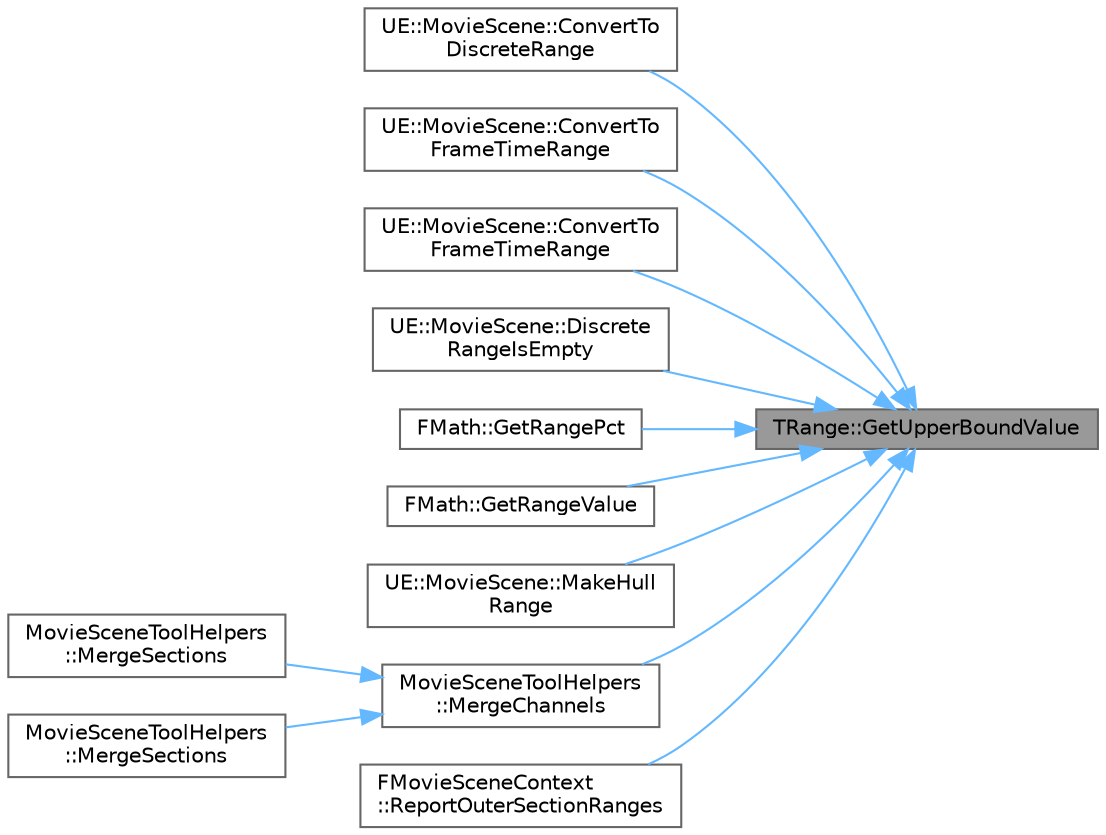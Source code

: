 digraph "TRange::GetUpperBoundValue"
{
 // INTERACTIVE_SVG=YES
 // LATEX_PDF_SIZE
  bgcolor="transparent";
  edge [fontname=Helvetica,fontsize=10,labelfontname=Helvetica,labelfontsize=10];
  node [fontname=Helvetica,fontsize=10,shape=box,height=0.2,width=0.4];
  rankdir="RL";
  Node1 [id="Node000001",label="TRange::GetUpperBoundValue",height=0.2,width=0.4,color="gray40", fillcolor="grey60", style="filled", fontcolor="black",tooltip="Get the value of the upper bound."];
  Node1 -> Node2 [id="edge1_Node000001_Node000002",dir="back",color="steelblue1",style="solid",tooltip=" "];
  Node2 [id="Node000002",label="UE::MovieScene::ConvertTo\lDiscreteRange",height=0.2,width=0.4,color="grey40", fillcolor="white", style="filled",URL="$d1/dd1/namespaceUE_1_1MovieScene.html#aaef86ae749ebe83e70863057c1f0521c",tooltip=" "];
  Node1 -> Node3 [id="edge2_Node000001_Node000003",dir="back",color="steelblue1",style="solid",tooltip=" "];
  Node3 [id="Node000003",label="UE::MovieScene::ConvertTo\lFrameTimeRange",height=0.2,width=0.4,color="grey40", fillcolor="white", style="filled",URL="$d1/dd1/namespaceUE_1_1MovieScene.html#a7fe97ce798941ef0609c5472cb3e3d72",tooltip="Convert a frame number range into a frame time range."];
  Node1 -> Node4 [id="edge3_Node000001_Node000004",dir="back",color="steelblue1",style="solid",tooltip=" "];
  Node4 [id="Node000004",label="UE::MovieScene::ConvertTo\lFrameTimeRange",height=0.2,width=0.4,color="grey40", fillcolor="white", style="filled",URL="$d1/dd1/namespaceUE_1_1MovieScene.html#a6ec173a2bac14d6d44c19dc03199e09c",tooltip=" "];
  Node1 -> Node5 [id="edge4_Node000001_Node000005",dir="back",color="steelblue1",style="solid",tooltip=" "];
  Node5 [id="Node000005",label="UE::MovieScene::Discrete\lRangeIsEmpty",height=0.2,width=0.4,color="grey40", fillcolor="white", style="filled",URL="$d1/dd1/namespaceUE_1_1MovieScene.html#a81e936a8981e0e2536d0fa7d796d5ef3",tooltip="Check whether the specified range contains any integer frame numbers or not."];
  Node1 -> Node6 [id="edge5_Node000001_Node000006",dir="back",color="steelblue1",style="solid",tooltip=" "];
  Node6 [id="Node000006",label="FMath::GetRangePct",height=0.2,width=0.4,color="grey40", fillcolor="white", style="filled",URL="$dc/d20/structFMath.html#acbb75852a8eefe3f574fe663b292c6fe",tooltip=" "];
  Node1 -> Node7 [id="edge6_Node000001_Node000007",dir="back",color="steelblue1",style="solid",tooltip=" "];
  Node7 [id="Node000007",label="FMath::GetRangeValue",height=0.2,width=0.4,color="grey40", fillcolor="white", style="filled",URL="$dc/d20/structFMath.html#a1e403e59660fb7554dae5bdbe87eb93d",tooltip=" "];
  Node1 -> Node8 [id="edge7_Node000001_Node000008",dir="back",color="steelblue1",style="solid",tooltip=" "];
  Node8 [id="Node000008",label="UE::MovieScene::MakeHull\lRange",height=0.2,width=0.4,color="grey40", fillcolor="white", style="filled",URL="$d1/dd1/namespaceUE_1_1MovieScene.html#a2eba1b992b859f37b67f27a6a0cee68a",tooltip="Make a new range that includes both the lower and upper bounds of the given range."];
  Node1 -> Node9 [id="edge8_Node000001_Node000009",dir="back",color="steelblue1",style="solid",tooltip=" "];
  Node9 [id="Node000009",label="MovieSceneToolHelpers\l::MergeChannels",height=0.2,width=0.4,color="grey40", fillcolor="white", style="filled",URL="$d9/d4a/classMovieSceneToolHelpers.html#abb9a9db481ed946b92f866ce8117334b",tooltip=" "];
  Node9 -> Node10 [id="edge9_Node000009_Node000010",dir="back",color="steelblue1",style="solid",tooltip=" "];
  Node10 [id="Node000010",label="MovieSceneToolHelpers\l::MergeSections",height=0.2,width=0.4,color="grey40", fillcolor="white", style="filled",URL="$d9/d4a/classMovieSceneToolHelpers.html#ad7ecfef9df3c493db807aa99ef0e25bf",tooltip=" "];
  Node9 -> Node11 [id="edge10_Node000009_Node000011",dir="back",color="steelblue1",style="solid",tooltip=" "];
  Node11 [id="Node000011",label="MovieSceneToolHelpers\l::MergeSections",height=0.2,width=0.4,color="grey40", fillcolor="white", style="filled",URL="$d9/d4a/classMovieSceneToolHelpers.html#aa200fc537b8bcee724958fbd703f0176",tooltip=" "];
  Node1 -> Node12 [id="edge11_Node000001_Node000012",dir="back",color="steelblue1",style="solid",tooltip=" "];
  Node12 [id="Node000012",label="FMovieSceneContext\l::ReportOuterSectionRanges",height=0.2,width=0.4,color="grey40", fillcolor="white", style="filled",URL="$dd/daf/structFMovieSceneContext.html#a7e9b41544d8c7eea04eb0b3db389c713",tooltip="Report the outer section pre and post roll ranges for the current context."];
}
